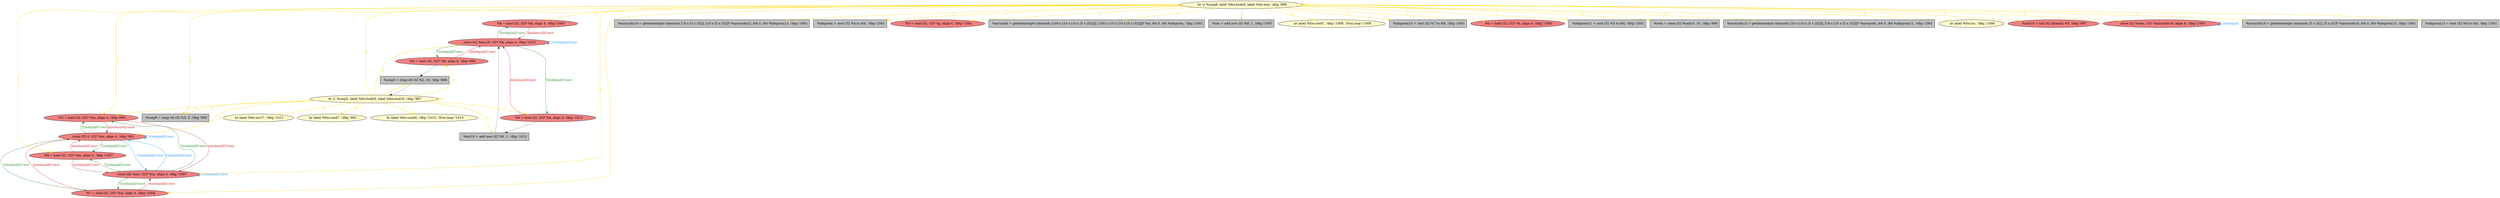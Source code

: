 
digraph G {


node476 [fillcolor=lightcoral,label="  %3 = load i32, i32* %m, align 4, !dbg !993",shape=ellipse,style=filled ]
node475 [fillcolor=grey,label="  %arrayidx14 = getelementptr inbounds [10 x [5 x i32]], [10 x [5 x i32]]* %arrayidx12, i64 0, i64 %idxprom13, !dbg !1001",shape=rectangle,style=filled ]
node478 [fillcolor=lightcoral,label="  store i32 0, i32* %m, align 4, !dbg !991",shape=ellipse,style=filled ]
node473 [fillcolor=grey,label="  %idxprom = sext i32 %4 to i64, !dbg !1001",shape=rectangle,style=filled ]
node471 [fillcolor=lightcoral,label="  %5 = load i32, i32* %j, align 4, !dbg !1002",shape=ellipse,style=filled ]
node468 [fillcolor=grey,label="  %arrayidx = getelementptr inbounds [100 x [10 x [10 x [5 x i32]]]], [100 x [10 x [10 x [5 x i32]]]]* %a, i64 0, i64 %idxprom, !dbg !1001",shape=rectangle,style=filled ]
node467 [fillcolor=grey,label="  %inc = add nsw i32 %8, 1, !dbg !1007",shape=rectangle,style=filled ]
node465 [fillcolor=lightcoral,label="  %6 = load i32, i32* %k, align 4, !dbg !1003",shape=ellipse,style=filled ]
node464 [fillcolor=lemonchiffon,label="  br label %for.cond7, !dbg !1008, !llvm.loop !1009",shape=ellipse,style=filled ]
node462 [fillcolor=lemonchiffon,label="  br i1 %cmp5, label %for.body6, label %for.end19, !dbg !987",shape=ellipse,style=filled ]
node451 [fillcolor=grey,label="  %idxprom15 = sext i32 %7 to i64, !dbg !1001",shape=rectangle,style=filled ]
node448 [fillcolor=lightcoral,label="  %4 = load i32, i32* %i, align 4, !dbg !1000",shape=ellipse,style=filled ]
node453 [fillcolor=lightcoral,label="  %9 = load i32, i32* %k, align 4, !dbg !1012",shape=ellipse,style=filled ]
node447 [fillcolor=lightcoral,label="  store i32 %inc18, i32* %k, align 4, !dbg !1012",shape=ellipse,style=filled ]
node477 [fillcolor=grey,label="  %idxprom11 = sext i32 %5 to i64, !dbg !1001",shape=rectangle,style=filled ]
node450 [fillcolor=grey,label="  %rem = srem i32 %call10, 10, !dbg !999",shape=rectangle,style=filled ]
node470 [fillcolor=grey,label="  %arrayidx12 = getelementptr inbounds [10 x [10 x [5 x i32]]], [10 x [10 x [5 x i32]]]* %arrayidx, i64 0, i64 %idxprom11, !dbg !1001",shape=rectangle,style=filled ]
node449 [fillcolor=lemonchiffon,label="  br label %for.inc, !dbg !1006",shape=ellipse,style=filled ]
node446 [fillcolor=lightcoral,label="  %call10 = call i32 @rand() #3, !dbg !997",shape=ellipse,style=filled ]
node452 [fillcolor=grey,label="  %inc18 = add nsw i32 %9, 1, !dbg !1012",shape=rectangle,style=filled ]
node459 [fillcolor=lightcoral,label="  %2 = load i32, i32* %k, align 4, !dbg !984",shape=ellipse,style=filled ]
node455 [fillcolor=lemonchiffon,label="  br label %for.cond4, !dbg !1013, !llvm.loop !1014",shape=ellipse,style=filled ]
node472 [fillcolor=lightcoral,label="  store i32 %rem, i32* %arrayidx16, align 4, !dbg !1005",shape=ellipse,style=filled ]
node469 [fillcolor=lightcoral,label="  store i32 %inc, i32* %m, align 4, !dbg !1007",shape=ellipse,style=filled ]
node454 [fillcolor=lemonchiffon,label="  br label %for.inc17, !dbg !1011",shape=ellipse,style=filled ]
node466 [fillcolor=lightcoral,label="  %7 = load i32, i32* %m, align 4, !dbg !1004",shape=ellipse,style=filled ]
node456 [fillcolor=grey,label="  %cmp8 = icmp slt i32 %3, 5, !dbg !995",shape=rectangle,style=filled ]
node457 [fillcolor=lemonchiffon,label="  br i1 %cmp8, label %for.body9, label %for.end, !dbg !996",shape=ellipse,style=filled ]
node458 [fillcolor=grey,label="  %cmp5 = icmp slt i32 %2, 10, !dbg !986",shape=rectangle,style=filled ]
node474 [fillcolor=lightcoral,label="  %8 = load i32, i32* %m, align 4, !dbg !1007",shape=ellipse,style=filled ]
node463 [fillcolor=grey,label="  %arrayidx16 = getelementptr inbounds [5 x i32], [5 x i32]* %arrayidx14, i64 0, i64 %idxprom15, !dbg !1001",shape=rectangle,style=filled ]
node460 [fillcolor=lemonchiffon,label="  br label %for.cond7, !dbg !992",shape=ellipse,style=filled ]
node461 [fillcolor=grey,label="  %idxprom13 = sext i32 %6 to i64, !dbg !1001",shape=rectangle,style=filled ]

node462->node447 [style=solid,color=gold,label="C",penwidth=1.0,fontcolor=gold ]
node457->node448 [style=solid,color=gold,label="C",penwidth=1.0,fontcolor=gold ]
node462->node453 [style=solid,color=gold,label="C",penwidth=1.0,fontcolor=gold ]
node457->node468 [style=solid,color=gold,label="C",penwidth=1.0,fontcolor=gold ]
node457->node477 [style=solid,color=gold,label="C",penwidth=1.0,fontcolor=gold ]
node457->node446 [style=solid,color=gold,label="C",penwidth=1.0,fontcolor=gold ]
node462->node454 [style=solid,color=gold,label="C",penwidth=1.0,fontcolor=gold ]
node457->node474 [style=solid,color=gold,label="C",penwidth=1.0,fontcolor=gold ]
node462->node460 [style=solid,color=gold,label="C",penwidth=1.0,fontcolor=gold ]
node478->node476 [style=solid,color=forestgreen,label="T|indep|all|Const",penwidth=1.0,fontcolor=forestgreen ]
node469->node476 [style=solid,color=forestgreen,label="T|indep|all|Const",penwidth=1.0,fontcolor=forestgreen ]
node476->node469 [style=solid,color=firebrick3,label="A|indep|all|Const",penwidth=1.0,fontcolor=firebrick3 ]
node457->node461 [style=solid,color=gold,label="C",penwidth=1.0,fontcolor=gold ]
node457->node467 [style=solid,color=gold,label="C",penwidth=1.0,fontcolor=gold ]
node466->node478 [style=solid,color=firebrick3,label="A|indep|all|Const",penwidth=1.0,fontcolor=firebrick3 ]
node447->node465 [style=solid,color=forestgreen,label="T|indep|all|Const",penwidth=1.0,fontcolor=forestgreen ]
node457->node466 [style=solid,color=gold,label="C",penwidth=1.0,fontcolor=gold ]
node478->node474 [style=solid,color=forestgreen,label="T|indep|all|Const",penwidth=1.0,fontcolor=forestgreen ]
node474->node478 [style=solid,color=firebrick3,label="A|indep|all|Const",penwidth=1.0,fontcolor=firebrick3 ]
node478->node469 [style=solid,color=dodgerblue,label="O|indep|all|Const",penwidth=1.0,fontcolor=dodgerblue ]
node457->node471 [style=solid,color=gold,label="C",penwidth=1.0,fontcolor=gold ]
node457->node469 [style=solid,color=gold,label="C",penwidth=1.0,fontcolor=gold ]
node469->node469 [style=solid,color=dodgerblue,label="O|dep|all|Const",penwidth=1.0,fontcolor=dodgerblue ]
node457->node473 [style=solid,color=gold,label="C",penwidth=1.0,fontcolor=gold ]
node447->node453 [style=solid,color=forestgreen,label="T|indep|all|Const",penwidth=1.0,fontcolor=forestgreen ]
node469->node478 [style=solid,color=dodgerblue,label="O|indep|all|Const",penwidth=1.0,fontcolor=dodgerblue ]
node457->node470 [style=solid,color=gold,label="C",penwidth=1.0,fontcolor=gold ]
node453->node447 [style=solid,color=firebrick3,label="A|indep|all|Const",penwidth=1.0,fontcolor=firebrick3 ]
node457->node465 [style=solid,color=gold,label="C",penwidth=1.0,fontcolor=gold ]
node478->node466 [style=solid,color=forestgreen,label="T|indep|all|Const",penwidth=1.0,fontcolor=forestgreen ]
node457->node472 [style=solid,color=gold,label="C",penwidth=1.0,fontcolor=gold ]
node457->node463 [style=solid,color=gold,label="C",penwidth=1.0,fontcolor=gold ]
node462->node452 [style=solid,color=gold,label="C",penwidth=1.0,fontcolor=gold ]
node476->node478 [style=solid,color=firebrick3,label="A|indep|all|Const",penwidth=1.0,fontcolor=firebrick3 ]
node457->node475 [style=solid,color=gold,label="C",penwidth=1.0,fontcolor=gold ]
node462->node459 [style=solid,color=gold,label="C",penwidth=1.0,fontcolor=gold ]
node474->node469 [style=solid,color=firebrick3,label="A|indep|all|Const",penwidth=1.0,fontcolor=firebrick3 ]
node459->node447 [style=solid,color=firebrick3,label="A|indep|all|Const",penwidth=1.0,fontcolor=firebrick3 ]
node457->node449 [style=solid,color=gold,label="C",penwidth=1.0,fontcolor=gold ]
node457->node464 [style=solid,color=gold,label="C",penwidth=1.0,fontcolor=gold ]
node457->node451 [style=solid,color=gold,label="C",penwidth=1.0,fontcolor=gold ]
node462->node457 [style=solid,color=gold,label="C",penwidth=1.0,fontcolor=gold ]
node457->node476 [style=solid,color=gold,label="C",penwidth=1.0,fontcolor=gold ]
node447->node447 [style=solid,color=dodgerblue,label="O|dep|all|Const",penwidth=1.0,fontcolor=dodgerblue ]
node457->node450 [style=solid,color=gold,label="C",penwidth=1.0,fontcolor=gold ]
node462->node455 [style=solid,color=gold,label="C",penwidth=1.0,fontcolor=gold ]
node459->node458 [style=solid,color=black,label="",penwidth=0.5,fontcolor=black ]
node469->node474 [style=solid,color=forestgreen,label="T|indep|all|Const",penwidth=1.0,fontcolor=forestgreen ]
node457->node457 [style=solid,color=gold,label="C",penwidth=1.0,fontcolor=gold ]
node462->node456 [style=solid,color=gold,label="C",penwidth=1.0,fontcolor=gold ]
node478->node478 [style=solid,color=dodgerblue,label="O|dep|all|Const",penwidth=1.0,fontcolor=dodgerblue ]
node462->node458 [style=solid,color=gold,label="C",penwidth=1.0,fontcolor=gold ]
node458->node462 [style=solid,color=black,label="",penwidth=0.5,fontcolor=black ]
node472->node472 [style=solid,color=dodgerblue,label="O|dep|all",penwidth=1.0,fontcolor=dodgerblue ]
node452->node447 [style=solid,color=black,label="",penwidth=0.5,fontcolor=black ]
node466->node469 [style=solid,color=firebrick3,label="A|indep|all|Const",penwidth=1.0,fontcolor=firebrick3 ]
node462->node476 [style=solid,color=gold,label="C",penwidth=1.0,fontcolor=gold ]
node469->node466 [style=solid,color=forestgreen,label="T|indep|all|Const",penwidth=1.0,fontcolor=forestgreen ]
node457->node456 [style=solid,color=gold,label="C",penwidth=1.0,fontcolor=gold ]
node462->node478 [style=solid,color=gold,label="C",penwidth=1.0,fontcolor=gold ]
node465->node447 [style=solid,color=firebrick3,label="A|indep|all|Const",penwidth=1.0,fontcolor=firebrick3 ]
node462->node462 [style=solid,color=gold,label="C",penwidth=1.0,fontcolor=gold ]
node453->node452 [style=solid,color=black,label="",penwidth=0.5,fontcolor=black ]
node447->node459 [style=solid,color=forestgreen,label="T|indep|all|Const",penwidth=1.0,fontcolor=forestgreen ]


}
